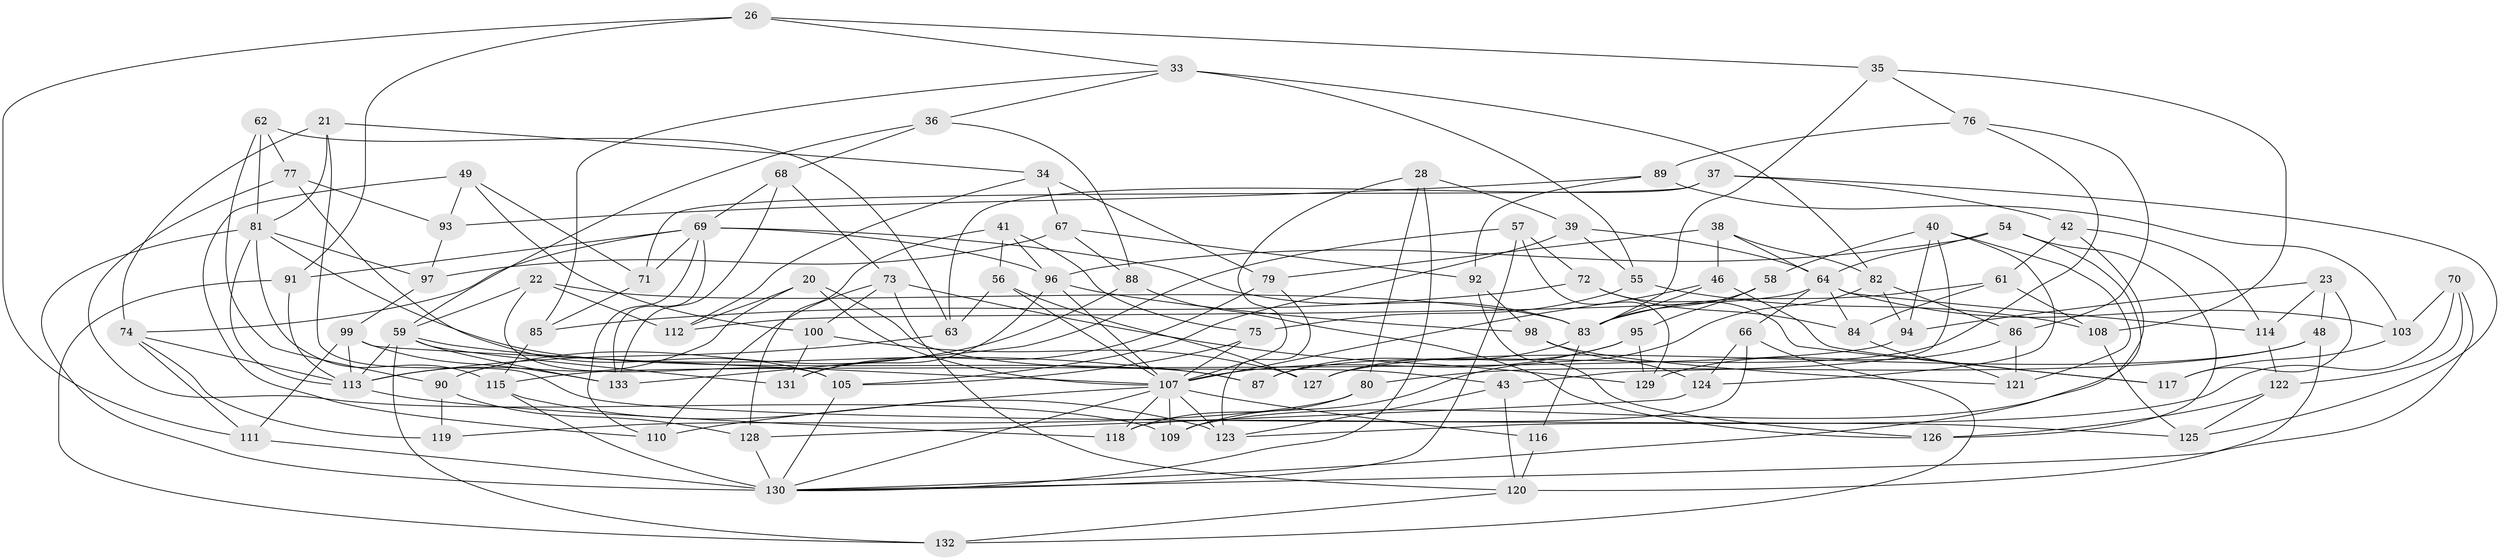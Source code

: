 // original degree distribution, {4: 1.0}
// Generated by graph-tools (version 1.1) at 2025/01/03/04/25 22:01:57]
// undirected, 93 vertices, 210 edges
graph export_dot {
graph [start="1"]
  node [color=gray90,style=filled];
  20;
  21;
  22;
  23;
  26;
  28;
  33 [super="+17"];
  34;
  35;
  36;
  37;
  38;
  39;
  40 [super="+30"];
  41;
  42;
  43;
  46;
  48;
  49;
  54;
  55;
  56;
  57;
  58;
  59 [super="+9+14"];
  61;
  62;
  63;
  64 [super="+6+44"];
  66;
  67;
  68 [super="+50"];
  69 [super="+2+29+60"];
  70;
  71;
  72;
  73 [super="+5"];
  74 [super="+10"];
  75 [super="+51"];
  76;
  77;
  79;
  80;
  81 [super="+1+65"];
  82 [super="+53"];
  83 [super="+4+27"];
  84;
  85;
  86;
  87;
  88;
  89;
  90;
  91;
  92;
  93;
  94;
  95;
  96 [super="+8+47"];
  97;
  98;
  99 [super="+15"];
  100;
  103;
  105 [super="+18"];
  107 [super="+16+25+32"];
  108;
  109;
  110;
  111 [super="+102"];
  112;
  113 [super="+3+106"];
  114;
  115 [super="+101"];
  116;
  117;
  118;
  119;
  120 [super="+78"];
  121;
  122;
  123 [super="+45"];
  124;
  125;
  126;
  127;
  128;
  129;
  130 [super="+19+104"];
  131;
  132;
  133 [super="+52"];
  20 -- 112;
  20 -- 113;
  20 -- 43;
  20 -- 107;
  21 -- 34;
  21 -- 125;
  21 -- 74;
  21 -- 81;
  22 -- 83;
  22 -- 105;
  22 -- 112;
  22 -- 59;
  23 -- 117;
  23 -- 114;
  23 -- 94;
  23 -- 48;
  26 -- 35;
  26 -- 91;
  26 -- 111;
  26 -- 33;
  28 -- 39;
  28 -- 80;
  28 -- 107;
  28 -- 130;
  33 -- 85;
  33 -- 36;
  33 -- 82 [weight=2];
  33 -- 55;
  34 -- 79;
  34 -- 67;
  34 -- 112;
  35 -- 76;
  35 -- 108;
  35 -- 83;
  36 -- 68;
  36 -- 88;
  36 -- 59;
  37 -- 42;
  37 -- 63;
  37 -- 71;
  37 -- 125;
  38 -- 82;
  38 -- 79;
  38 -- 46;
  38 -- 64;
  39 -- 105;
  39 -- 55;
  39 -- 64;
  40 -- 121;
  40 -- 58 [weight=2];
  40 -- 124;
  40 -- 43;
  40 -- 94;
  41 -- 128;
  41 -- 56;
  41 -- 75;
  41 -- 96;
  42 -- 114;
  42 -- 61;
  42 -- 109;
  43 -- 120;
  43 -- 123;
  46 -- 117;
  46 -- 83;
  46 -- 107;
  48 -- 127;
  48 -- 120;
  48 -- 80;
  49 -- 110;
  49 -- 93;
  49 -- 71;
  49 -- 100;
  54 -- 96;
  54 -- 64;
  54 -- 126;
  54 -- 130;
  55 -- 108;
  55 -- 75;
  56 -- 127;
  56 -- 63;
  56 -- 107;
  57 -- 72;
  57 -- 129;
  57 -- 133;
  57 -- 130;
  58 -- 95;
  58 -- 83;
  59 -- 132;
  59 -- 113;
  59 -- 131;
  59 -- 133 [weight=2];
  59 -- 87;
  61 -- 84;
  61 -- 108;
  61 -- 83;
  62 -- 63;
  62 -- 90;
  62 -- 77;
  62 -- 81;
  63 -- 113;
  64 -- 66;
  64 -- 103;
  64 -- 112;
  64 -- 114;
  64 -- 84;
  66 -- 124;
  66 -- 118;
  66 -- 132;
  67 -- 88;
  67 -- 92;
  67 -- 97;
  68 -- 73 [weight=2];
  68 -- 69 [weight=2];
  68 -- 133;
  69 -- 91;
  69 -- 74;
  69 -- 96 [weight=2];
  69 -- 110;
  69 -- 71;
  69 -- 83;
  69 -- 133;
  70 -- 123;
  70 -- 103;
  70 -- 122;
  70 -- 130;
  71 -- 85;
  72 -- 84;
  72 -- 117;
  72 -- 85;
  73 -- 129;
  73 -- 120;
  73 -- 100;
  73 -- 110;
  74 -- 119 [weight=2];
  74 -- 113;
  74 -- 111;
  75 -- 105 [weight=2];
  75 -- 107 [weight=2];
  76 -- 89;
  76 -- 86;
  76 -- 87;
  77 -- 93;
  77 -- 109;
  77 -- 105;
  79 -- 131;
  79 -- 123;
  80 -- 118;
  80 -- 119;
  81 -- 115 [weight=2];
  81 -- 97;
  81 -- 87;
  81 -- 113;
  81 -- 130;
  82 -- 109;
  82 -- 94;
  82 -- 86;
  83 -- 116;
  83 -- 87;
  84 -- 121;
  85 -- 115;
  86 -- 121;
  86 -- 129;
  88 -- 126;
  88 -- 90;
  89 -- 92;
  89 -- 93;
  89 -- 103;
  90 -- 119;
  90 -- 128;
  91 -- 132;
  91 -- 113;
  92 -- 126;
  92 -- 98;
  93 -- 97;
  94 -- 115;
  95 -- 129;
  95 -- 107;
  95 -- 127;
  96 -- 131;
  96 -- 98;
  96 -- 107 [weight=2];
  97 -- 99;
  98 -- 121;
  98 -- 124;
  99 -- 133;
  99 -- 113;
  99 -- 111;
  99 -- 107 [weight=2];
  100 -- 127;
  100 -- 131;
  103 -- 117;
  105 -- 130;
  107 -- 116;
  107 -- 109;
  107 -- 130;
  107 -- 110;
  107 -- 118;
  107 -- 123 [weight=2];
  108 -- 125;
  111 -- 130 [weight=3];
  113 -- 118;
  114 -- 122;
  115 -- 123;
  115 -- 130;
  116 -- 120 [weight=2];
  120 -- 132;
  122 -- 126;
  122 -- 125;
  124 -- 128;
  128 -- 130;
}
